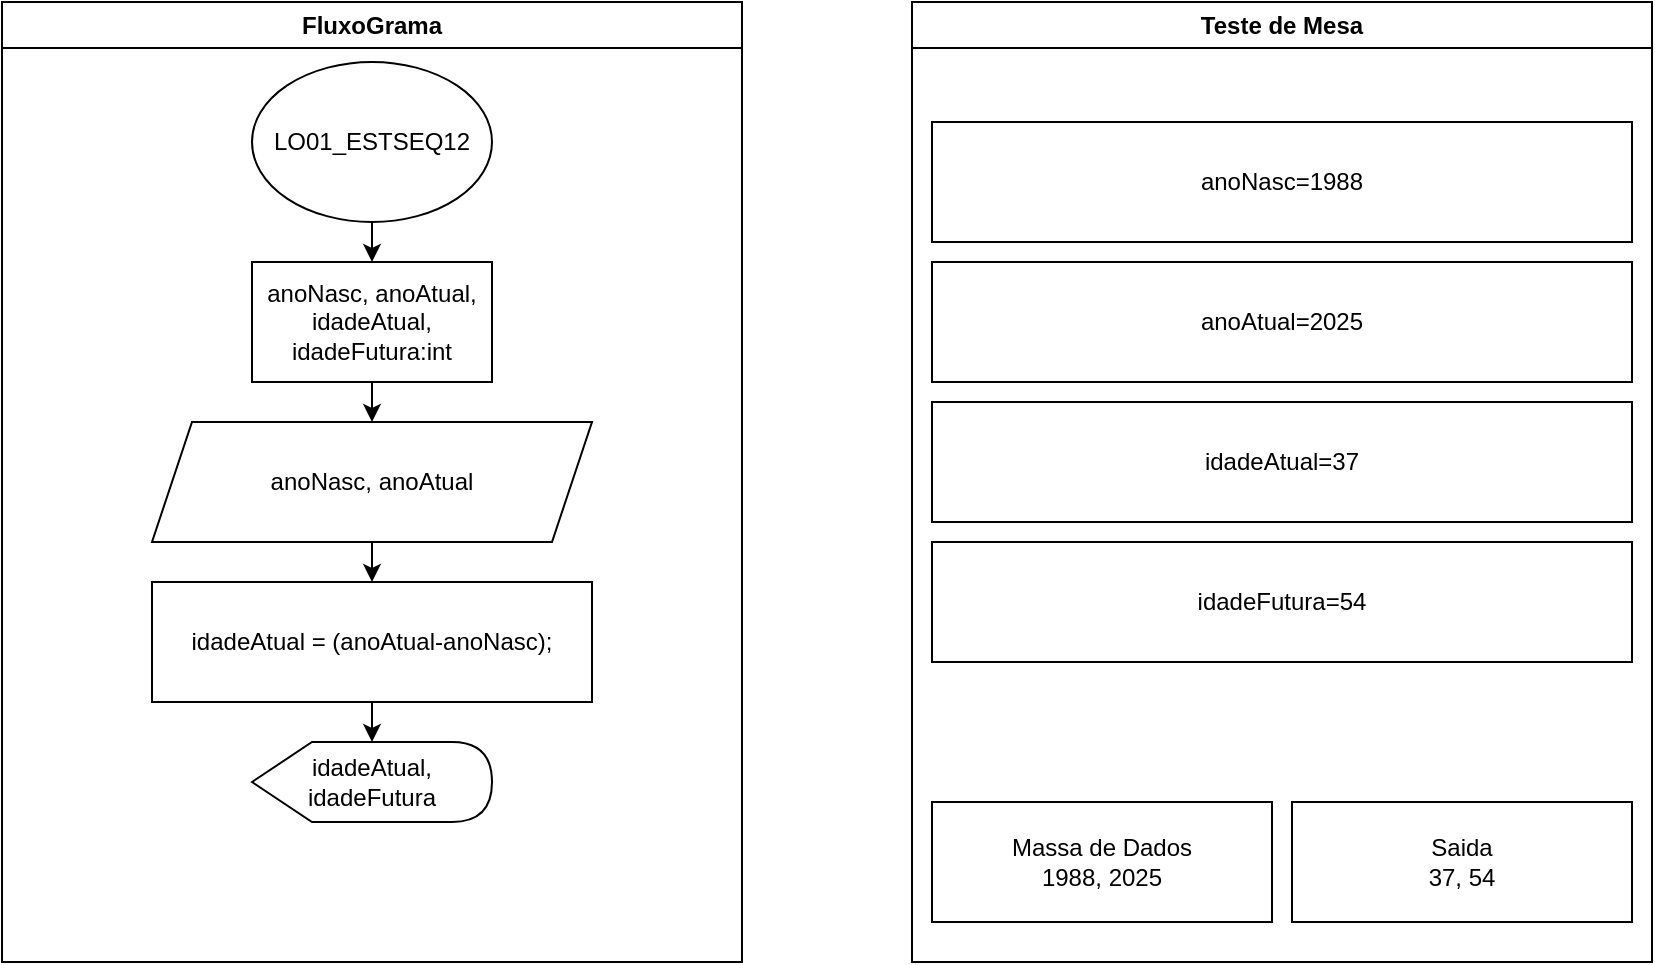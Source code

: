 <mxfile>
    <diagram id="ymQFOJsWrZW3uNjY55e8" name="Page-1">
        <mxGraphModel dx="2041" dy="472" grid="1" gridSize="10" guides="1" tooltips="1" connect="1" arrows="1" fold="1" page="1" pageScale="1" pageWidth="850" pageHeight="1100" math="0" shadow="0">
            <root>
                <mxCell id="0"/>
                <mxCell id="1" parent="0"/>
                <mxCell id="2" value="" style="edgeStyle=none;html=1;" edge="1" parent="1" source="3" target="5">
                    <mxGeometry relative="1" as="geometry"/>
                </mxCell>
                <mxCell id="3" value="LO01_ESTSEQ12" style="ellipse;whiteSpace=wrap;html=1;" vertex="1" parent="1">
                    <mxGeometry x="-325" y="190" width="120" height="80" as="geometry"/>
                </mxCell>
                <mxCell id="4" value="" style="edgeStyle=none;html=1;" edge="1" parent="1" source="5" target="7">
                    <mxGeometry relative="1" as="geometry"/>
                </mxCell>
                <mxCell id="5" value="anoNasc, anoAtual, idadeAtual, idadeFutura:int" style="rounded=0;whiteSpace=wrap;html=1;" vertex="1" parent="1">
                    <mxGeometry x="-325" y="290" width="120" height="60" as="geometry"/>
                </mxCell>
                <mxCell id="6" value="" style="edgeStyle=none;html=1;" edge="1" parent="1" source="7" target="9">
                    <mxGeometry relative="1" as="geometry"/>
                </mxCell>
                <mxCell id="7" value="anoNasc, anoAtual" style="shape=parallelogram;perimeter=parallelogramPerimeter;whiteSpace=wrap;html=1;fixedSize=1;" vertex="1" parent="1">
                    <mxGeometry x="-375" y="370" width="220" height="60" as="geometry"/>
                </mxCell>
                <mxCell id="8" value="" style="edgeStyle=none;html=1;" edge="1" parent="1" source="9" target="10">
                    <mxGeometry relative="1" as="geometry"/>
                </mxCell>
                <mxCell id="9" value="&lt;span style=&quot;color: rgb(0, 0, 0);&quot;&gt;idadeAtual = (anoAtual-anoNasc);&lt;/span&gt;" style="rounded=0;whiteSpace=wrap;html=1;" vertex="1" parent="1">
                    <mxGeometry x="-375" y="450" width="220" height="60" as="geometry"/>
                </mxCell>
                <mxCell id="10" value="idadeAtual, idadeFutura" style="shape=display;whiteSpace=wrap;html=1;" vertex="1" parent="1">
                    <mxGeometry x="-325" y="530" width="120" height="40" as="geometry"/>
                </mxCell>
                <mxCell id="11" value="Teste de Mesa" style="swimlane;whiteSpace=wrap;html=1;" vertex="1" parent="1">
                    <mxGeometry x="5" y="160" width="370" height="480" as="geometry"/>
                </mxCell>
                <mxCell id="12" value="Massa de Dados&lt;br&gt;1988, 2025" style="rounded=0;whiteSpace=wrap;html=1;" vertex="1" parent="11">
                    <mxGeometry x="10" y="400" width="170" height="60" as="geometry"/>
                </mxCell>
                <mxCell id="13" value="Saida&lt;br&gt;37, 54" style="rounded=0;whiteSpace=wrap;html=1;" vertex="1" parent="11">
                    <mxGeometry x="190" y="400" width="170" height="60" as="geometry"/>
                </mxCell>
                <mxCell id="14" value="anoAtual=2025" style="rounded=0;whiteSpace=wrap;html=1;" vertex="1" parent="11">
                    <mxGeometry x="10" y="130" width="350" height="60" as="geometry"/>
                </mxCell>
                <mxCell id="18" value="idadeAtual=37" style="rounded=0;whiteSpace=wrap;html=1;" vertex="1" parent="11">
                    <mxGeometry x="10" y="200" width="350" height="60" as="geometry"/>
                </mxCell>
                <mxCell id="19" value="idadeFutura=54" style="rounded=0;whiteSpace=wrap;html=1;" vertex="1" parent="11">
                    <mxGeometry x="10" y="270" width="350" height="60" as="geometry"/>
                </mxCell>
                <mxCell id="15" value="anoNasc=1988" style="rounded=0;whiteSpace=wrap;html=1;" vertex="1" parent="1">
                    <mxGeometry x="15" y="220" width="350" height="60" as="geometry"/>
                </mxCell>
                <mxCell id="16" value="FluxoGrama" style="swimlane;whiteSpace=wrap;html=1;" vertex="1" parent="1">
                    <mxGeometry x="-450" y="160" width="370" height="480" as="geometry"/>
                </mxCell>
            </root>
        </mxGraphModel>
    </diagram>
</mxfile>